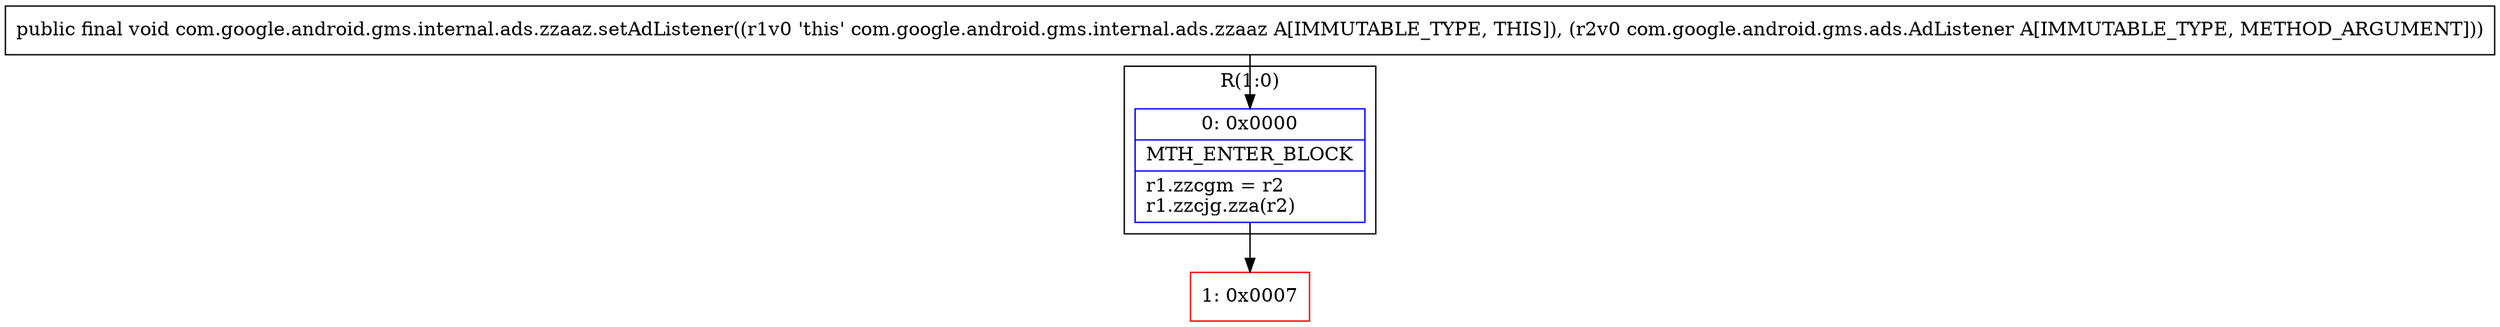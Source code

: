 digraph "CFG forcom.google.android.gms.internal.ads.zzaaz.setAdListener(Lcom\/google\/android\/gms\/ads\/AdListener;)V" {
subgraph cluster_Region_253702446 {
label = "R(1:0)";
node [shape=record,color=blue];
Node_0 [shape=record,label="{0\:\ 0x0000|MTH_ENTER_BLOCK\l|r1.zzcgm = r2\lr1.zzcjg.zza(r2)\l}"];
}
Node_1 [shape=record,color=red,label="{1\:\ 0x0007}"];
MethodNode[shape=record,label="{public final void com.google.android.gms.internal.ads.zzaaz.setAdListener((r1v0 'this' com.google.android.gms.internal.ads.zzaaz A[IMMUTABLE_TYPE, THIS]), (r2v0 com.google.android.gms.ads.AdListener A[IMMUTABLE_TYPE, METHOD_ARGUMENT])) }"];
MethodNode -> Node_0;
Node_0 -> Node_1;
}

